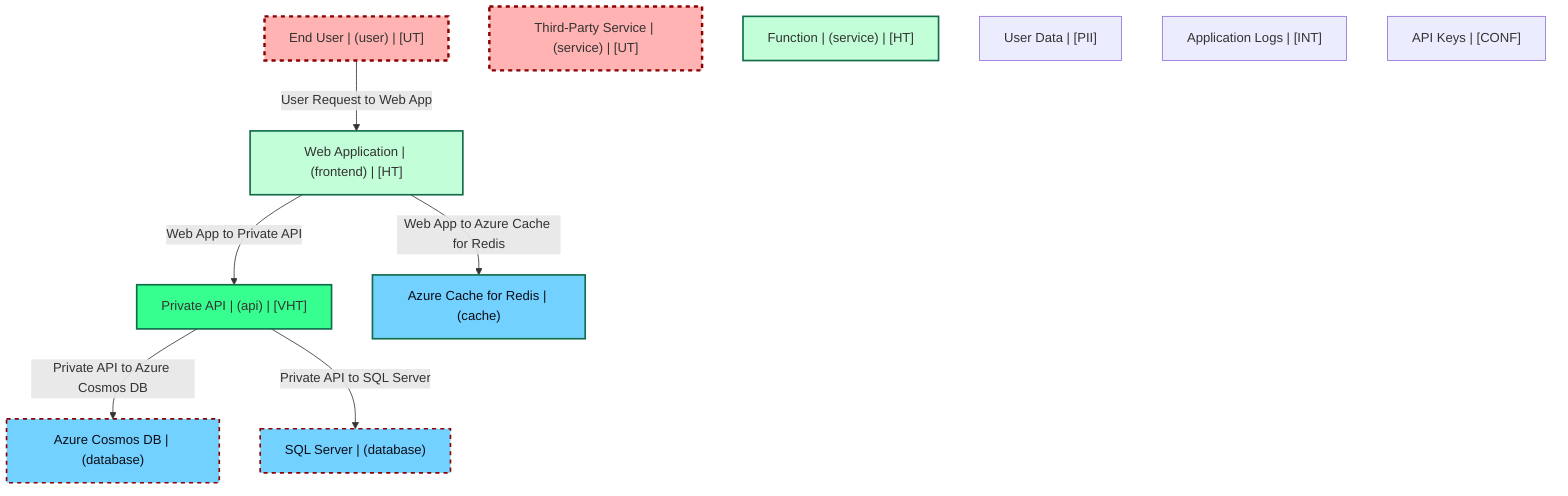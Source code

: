 graph TB
  node_01F8D4K8X1B2D5E4F8E1["End User | (user) | [UT]"]:::untrusted
  node_01F8D4K8X1B2D5E4F8E2["Third-Party Service | (service) | [UT]"]:::untrusted
  node_01F8D4K8X1B2D5E4F8P1["Web Application | (frontend) | [HT]"]:::highTrust
  node_01F8D4K8X1B2D5E4F8P2["Private API | (api) | [VHT]"]:::veryHighTrust
  node_01F8D4K8X1B2D5E4F8P3["Function | (service) | [HT]"]:::highTrust
  node_01F8D4K8X1B2D5E4F8D4["Azure Cosmos DB | (database)"]:::dataStore
  node_01F8D4K8X1B2D5E4F8D5["SQL Server | (database)"]:::dataStore
  node_01F8D4K8X1B2D5E4F8D6["Azure Cache for Redis | (cache)"]:::dataStore
  node_01F8D4K8X1B2D5E4F8D1["User Data | [PII]"]:::dataAsset,pii
  node_01F8D4K8X1B2D5E4F8D2["Application Logs | [INT]"]:::dataAsset,internal
  node_01F8D4K8X1B2D5E4F8D3["API Keys | [CONF]"]:::dataAsset,confidential

  node_01F8D4K8X1B2D5E4F8E1 -->|User Request to Web App| node_01F8D4K8X1B2D5E4F8P1:::encryptedFlow
  node_01F8D4K8X1B2D5E4F8P1 -->|Web App to Private API| node_01F8D4K8X1B2D5E4F8P2:::encryptedFlow
  node_01F8D4K8X1B2D5E4F8P2 -->|Private API to Azure Cosmos DB| node_01F8D4K8X1B2D5E4F8D4:::unencryptedFlow
  node_01F8D4K8X1B2D5E4F8P2 -->|Private API to SQL Server| node_01F8D4K8X1B2D5E4F8D5:::unencryptedFlow
  node_01F8D4K8X1B2D5E4F8P1 -->|Web App to Azure Cache for Redis| node_01F8D4K8X1B2D5E4F8D6:::encryptedFlow

  classDef externalEntity fill:#FFB3B3,stroke:#8B0000,stroke-width:2px,color:#0B0D17
  classDef process fill:#C2FFD8,stroke:#106B49,stroke-width:2px,color:#0B0D17
  classDef dataStore fill:#73d1ff,stroke:#29ABE2,stroke-width:2px,color:#0B0D17
  classDef dataAsset fill:#ffa1ad,stroke:#A259FF,stroke-width:2px,color:#0B0D17
  classDef untrusted fill:#FFB3B3,stroke:#8B0000,stroke-width:3px,stroke-dasharray:5 5
  classDef lowTrust fill:#f77c63,stroke:#f77c63,stroke-width:2px,stroke-dasharray:3 3
  classDef mediumTrust fill:#FFF2B3,stroke:#7A6300,stroke-width:2px
  classDef highTrust fill:#C2FFD8,stroke:#106B49,stroke-width:2px
  classDef veryHighTrust fill:#36FF8F,stroke:#36FF8F,stroke-width:3px
  classDef public fill:#C2FFD8,stroke:#106B49,stroke-width:1px
  classDef internal fill:#FFF2B3,stroke:#7A6300,stroke-width:1px
  classDef confidential fill:#FFB3B3,stroke:#8B0000,stroke-width:2px
  classDef restricted fill:#8B0000,stroke:#8B0000,stroke-width:3px
  classDef pii fill:#ffa1ad,stroke:#A259FF,stroke-width:2px
  classDef pci fill:#8B0000,stroke:#8B0000,stroke-width:3px
  classDef phi fill:#ffa1ad,stroke:#A259FF,stroke-width:3px
  classDef encryptedFlow stroke:#106B49,stroke-width:2px
  classDef unencryptedFlow stroke:#8B0000,stroke-width:2px,stroke-dasharray:5 5
  classDef authenticatedFlow stroke:#29ABE2,stroke-width:2px
  classDef trustBoundary fill:transparent,stroke:#2E3440,stroke-width:3px,stroke-dasharray:10 5